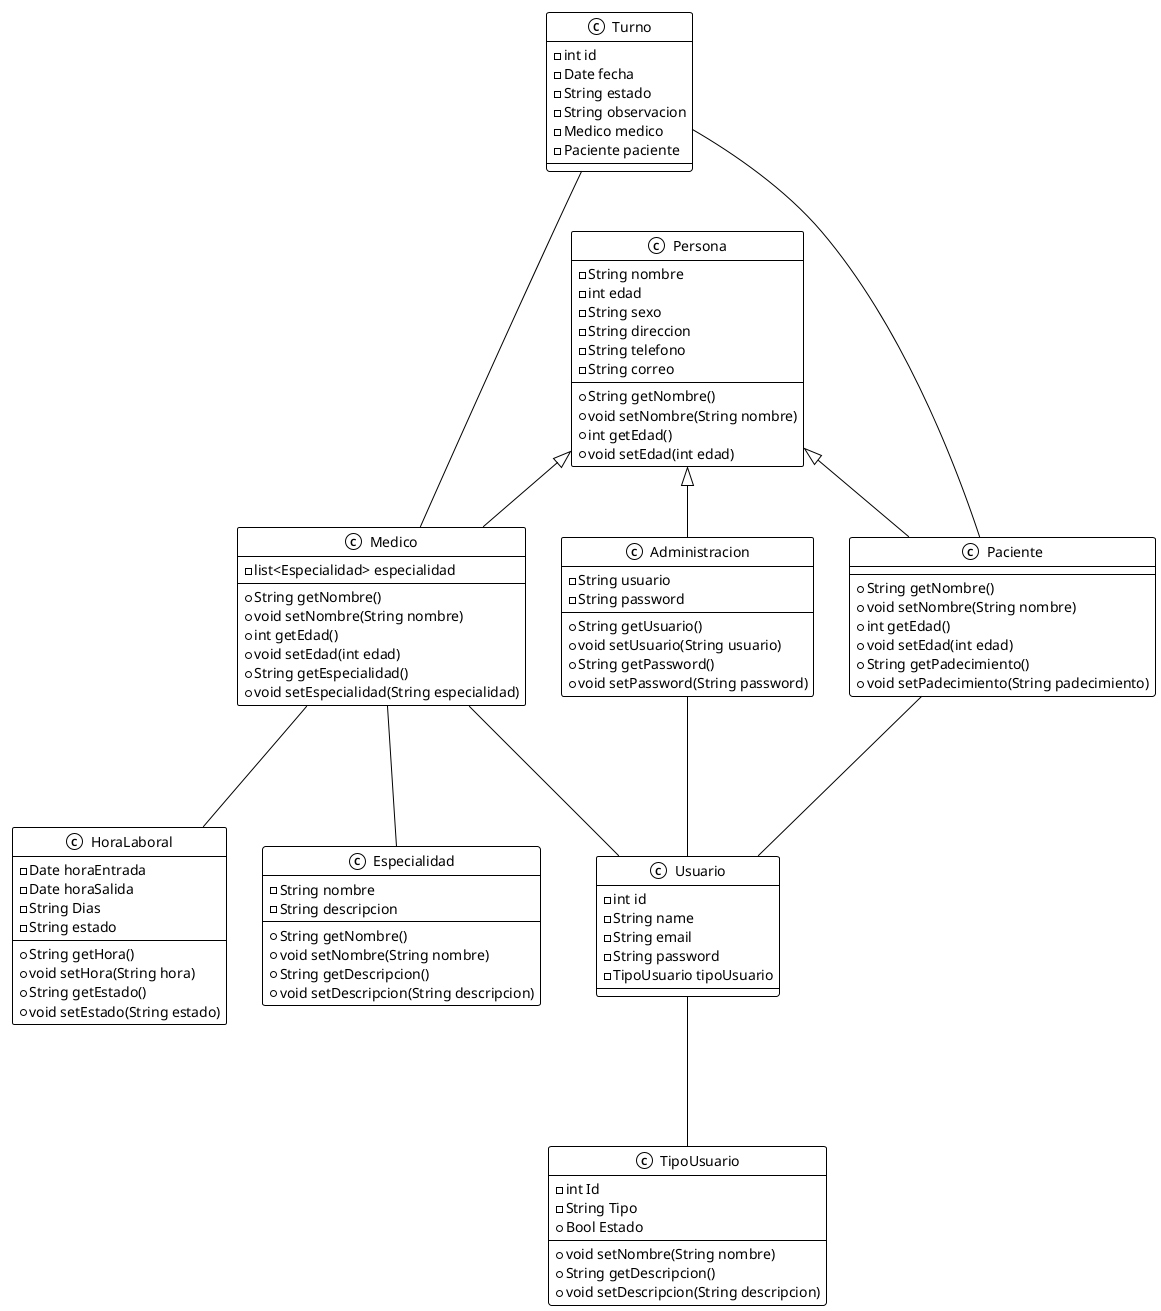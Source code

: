 ﻿@startuml
'https://plantuml.com/class-diagram
!theme mono 
Turno --- Paciente
Turno --- Medico

Medico --- Especialidad
Medico --- HoraLaboral


Administracion --- Usuario
Paciente --- Usuario
Medico --- Usuario
Usuario --- TipoUsuario

class Usuario{
-int id
-String name
-String email
-String password
-TipoUsuario tipoUsuario
}
class Turno{
    -int id
    -Date fecha
    -String estado
    -String observacion
    -Medico medico
    -Paciente paciente
  /'  +int getId()
    +void setId(int id)
    +String getFecha()
    +void setFecha(String fecha)
    +String getHora()
    +void setHora(String hora)
    +String getEstado()
    +void setEstado(String estado)
    +String getDescripcion()
    +void setDescripcion(String descripcion)
    +Medico getMedico()
    +void setMedico(Medico medico)
    +Paciente getPaciente()
    +void setPaciente(Paciente paciente)'/
    }

class Persona{
    -String nombre
    -int edad
    -String sexo
    -String direccion
    -String telefono
    -String correo
    +String getNombre()
    +void setNombre(String nombre)
    +int getEdad()
    +void setEdad(int edad)
}

class Administracion extends Persona{
    -String usuario
    -String password
    +String getUsuario()
    +void setUsuario(String usuario)
    +String getPassword()
    +void setPassword(String password)

}
class Paciente extends Persona{
    
    +String getNombre()
    +void setNombre(String nombre)
    +int getEdad()
    +void setEdad(int edad)
    +String getPadecimiento()
    +void setPadecimiento(String padecimiento)
}
class Medico extends Persona{
    -list<Especialidad> especialidad
    +String getNombre()
    +void setNombre(String nombre)
    +int getEdad()
    +void setEdad(int edad)
    +String getEspecialidad()
    +void setEspecialidad(String especialidad)
}
class Especialidad{
    -String nombre
    -String descripcion
    +String getNombre()
    +void setNombre(String nombre)
    +String getDescripcion()
    +void setDescripcion(String descripcion)
}
class HoraLaboral{
    -Date horaEntrada
    -Date horaSalida
    -String Dias
    -String estado
    +String getHora()
    +void setHora(String hora)
    +String getEstado()
    +void setEstado(String estado)
}
class TipoUsuario{
    -int Id
    -String Tipo
    +Bool Estado
    +void setNombre(String nombre)
    +String getDescripcion()
    +void setDescripcion(String descripcion)
}

@enduml